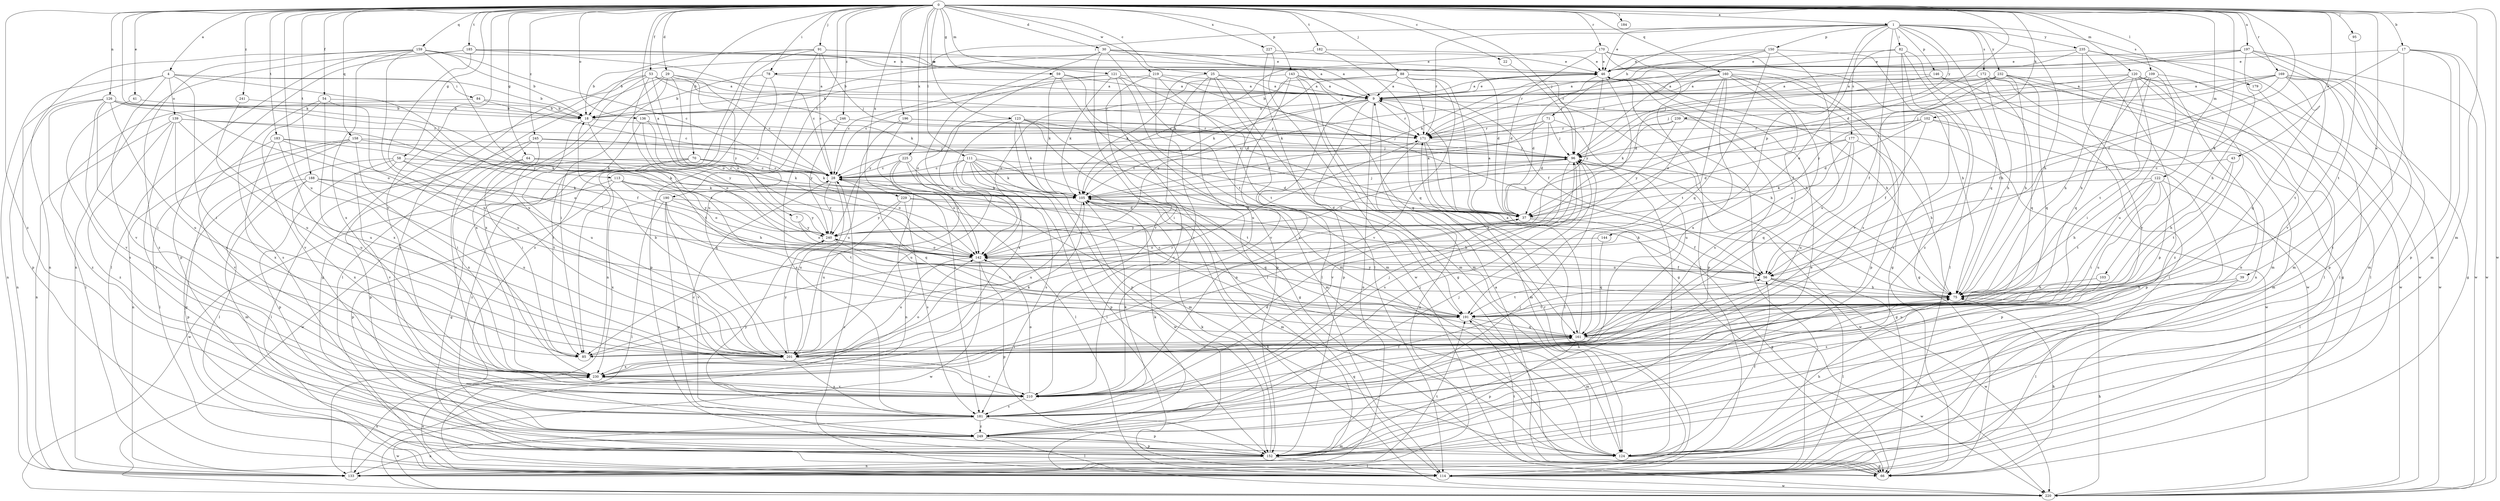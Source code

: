 strict digraph  {
0;
1;
4;
7;
9;
17;
18;
22;
25;
28;
29;
30;
37;
39;
41;
43;
46;
53;
54;
56;
58;
59;
64;
66;
70;
71;
75;
78;
82;
84;
85;
88;
91;
95;
96;
102;
103;
105;
109;
111;
113;
114;
120;
121;
122;
123;
124;
126;
133;
136;
139;
142;
143;
144;
146;
150;
152;
158;
159;
160;
161;
169;
170;
171;
172;
177;
179;
181;
182;
183;
184;
185;
188;
190;
191;
196;
197;
201;
210;
219;
220;
225;
227;
229;
230;
232;
235;
239;
240;
241;
245;
246;
249;
0 -> 1  [label=a];
0 -> 4  [label=a];
0 -> 7  [label=a];
0 -> 17  [label=b];
0 -> 22  [label=c];
0 -> 25  [label=c];
0 -> 29  [label=d];
0 -> 30  [label=d];
0 -> 37  [label=d];
0 -> 39  [label=e];
0 -> 41  [label=e];
0 -> 43  [label=e];
0 -> 53  [label=f];
0 -> 54  [label=f];
0 -> 56  [label=f];
0 -> 58  [label=g];
0 -> 59  [label=g];
0 -> 64  [label=g];
0 -> 70  [label=h];
0 -> 78  [label=i];
0 -> 88  [label=j];
0 -> 91  [label=j];
0 -> 95  [label=j];
0 -> 96  [label=j];
0 -> 102  [label=k];
0 -> 103  [label=k];
0 -> 105  [label=k];
0 -> 109  [label=l];
0 -> 111  [label=l];
0 -> 120  [label=m];
0 -> 121  [label=m];
0 -> 122  [label=m];
0 -> 123  [label=m];
0 -> 124  [label=m];
0 -> 126  [label=n];
0 -> 136  [label=o];
0 -> 143  [label=p];
0 -> 158  [label=q];
0 -> 159  [label=q];
0 -> 160  [label=q];
0 -> 169  [label=r];
0 -> 170  [label=r];
0 -> 182  [label=t];
0 -> 183  [label=t];
0 -> 184  [label=t];
0 -> 185  [label=t];
0 -> 188  [label=t];
0 -> 190  [label=t];
0 -> 196  [label=u];
0 -> 197  [label=u];
0 -> 201  [label=u];
0 -> 210  [label=v];
0 -> 219  [label=w];
0 -> 220  [label=w];
0 -> 225  [label=x];
0 -> 227  [label=x];
0 -> 229  [label=x];
0 -> 241  [label=z];
0 -> 245  [label=z];
0 -> 246  [label=z];
0 -> 249  [label=z];
1 -> 46  [label=e];
1 -> 71  [label=h];
1 -> 75  [label=h];
1 -> 78  [label=i];
1 -> 82  [label=i];
1 -> 144  [label=p];
1 -> 146  [label=p];
1 -> 150  [label=p];
1 -> 161  [label=q];
1 -> 171  [label=r];
1 -> 172  [label=s];
1 -> 177  [label=s];
1 -> 179  [label=s];
1 -> 181  [label=s];
1 -> 232  [label=y];
1 -> 235  [label=y];
1 -> 239  [label=y];
4 -> 18  [label=b];
4 -> 84  [label=i];
4 -> 85  [label=i];
4 -> 113  [label=l];
4 -> 133  [label=n];
4 -> 139  [label=o];
4 -> 152  [label=p];
4 -> 210  [label=v];
7 -> 142  [label=o];
7 -> 240  [label=y];
9 -> 18  [label=b];
9 -> 46  [label=e];
9 -> 75  [label=h];
9 -> 133  [label=n];
9 -> 152  [label=p];
9 -> 171  [label=r];
9 -> 230  [label=x];
9 -> 240  [label=y];
17 -> 46  [label=e];
17 -> 56  [label=f];
17 -> 124  [label=m];
17 -> 152  [label=p];
17 -> 220  [label=w];
17 -> 249  [label=z];
18 -> 171  [label=r];
18 -> 191  [label=t];
18 -> 201  [label=u];
22 -> 96  [label=j];
25 -> 9  [label=a];
25 -> 85  [label=i];
25 -> 105  [label=k];
25 -> 114  [label=l];
25 -> 124  [label=m];
25 -> 152  [label=p];
25 -> 161  [label=q];
28 -> 105  [label=k];
28 -> 161  [label=q];
28 -> 201  [label=u];
28 -> 240  [label=y];
29 -> 9  [label=a];
29 -> 28  [label=c];
29 -> 85  [label=i];
29 -> 114  [label=l];
29 -> 142  [label=o];
29 -> 230  [label=x];
29 -> 240  [label=y];
30 -> 9  [label=a];
30 -> 18  [label=b];
30 -> 37  [label=d];
30 -> 46  [label=e];
30 -> 85  [label=i];
30 -> 191  [label=t];
30 -> 210  [label=v];
37 -> 9  [label=a];
37 -> 56  [label=f];
37 -> 66  [label=g];
37 -> 240  [label=y];
39 -> 75  [label=h];
39 -> 114  [label=l];
39 -> 181  [label=s];
41 -> 18  [label=b];
41 -> 181  [label=s];
43 -> 28  [label=c];
43 -> 75  [label=h];
43 -> 191  [label=t];
46 -> 9  [label=a];
46 -> 37  [label=d];
46 -> 75  [label=h];
46 -> 105  [label=k];
46 -> 152  [label=p];
46 -> 230  [label=x];
46 -> 240  [label=y];
53 -> 9  [label=a];
53 -> 66  [label=g];
53 -> 105  [label=k];
53 -> 142  [label=o];
53 -> 171  [label=r];
53 -> 181  [label=s];
53 -> 191  [label=t];
53 -> 230  [label=x];
54 -> 18  [label=b];
54 -> 181  [label=s];
54 -> 201  [label=u];
54 -> 210  [label=v];
54 -> 230  [label=x];
56 -> 75  [label=h];
56 -> 105  [label=k];
56 -> 114  [label=l];
56 -> 142  [label=o];
56 -> 191  [label=t];
56 -> 220  [label=w];
58 -> 28  [label=c];
58 -> 105  [label=k];
58 -> 114  [label=l];
58 -> 152  [label=p];
58 -> 161  [label=q];
58 -> 210  [label=v];
59 -> 9  [label=a];
59 -> 105  [label=k];
59 -> 114  [label=l];
59 -> 124  [label=m];
59 -> 142  [label=o];
64 -> 28  [label=c];
64 -> 105  [label=k];
64 -> 114  [label=l];
64 -> 230  [label=x];
66 -> 9  [label=a];
66 -> 75  [label=h];
66 -> 191  [label=t];
70 -> 28  [label=c];
70 -> 66  [label=g];
70 -> 105  [label=k];
70 -> 142  [label=o];
70 -> 220  [label=w];
70 -> 249  [label=z];
71 -> 28  [label=c];
71 -> 37  [label=d];
71 -> 96  [label=j];
71 -> 105  [label=k];
71 -> 171  [label=r];
71 -> 201  [label=u];
75 -> 191  [label=t];
75 -> 240  [label=y];
78 -> 9  [label=a];
78 -> 18  [label=b];
78 -> 133  [label=n];
78 -> 152  [label=p];
82 -> 46  [label=e];
82 -> 75  [label=h];
82 -> 114  [label=l];
82 -> 142  [label=o];
82 -> 210  [label=v];
82 -> 249  [label=z];
84 -> 18  [label=b];
84 -> 28  [label=c];
84 -> 114  [label=l];
85 -> 171  [label=r];
88 -> 9  [label=a];
88 -> 18  [label=b];
88 -> 66  [label=g];
88 -> 75  [label=h];
88 -> 142  [label=o];
88 -> 171  [label=r];
88 -> 210  [label=v];
91 -> 9  [label=a];
91 -> 18  [label=b];
91 -> 28  [label=c];
91 -> 46  [label=e];
91 -> 85  [label=i];
91 -> 96  [label=j];
91 -> 201  [label=u];
91 -> 249  [label=z];
95 -> 191  [label=t];
96 -> 28  [label=c];
96 -> 66  [label=g];
96 -> 142  [label=o];
96 -> 181  [label=s];
96 -> 210  [label=v];
96 -> 220  [label=w];
102 -> 28  [label=c];
102 -> 37  [label=d];
102 -> 56  [label=f];
102 -> 124  [label=m];
102 -> 152  [label=p];
102 -> 171  [label=r];
103 -> 75  [label=h];
103 -> 201  [label=u];
105 -> 37  [label=d];
105 -> 96  [label=j];
105 -> 124  [label=m];
105 -> 161  [label=q];
105 -> 201  [label=u];
109 -> 9  [label=a];
109 -> 75  [label=h];
109 -> 114  [label=l];
109 -> 191  [label=t];
109 -> 201  [label=u];
109 -> 240  [label=y];
111 -> 28  [label=c];
111 -> 37  [label=d];
111 -> 105  [label=k];
111 -> 114  [label=l];
111 -> 152  [label=p];
111 -> 181  [label=s];
111 -> 191  [label=t];
111 -> 201  [label=u];
111 -> 220  [label=w];
113 -> 75  [label=h];
113 -> 105  [label=k];
113 -> 142  [label=o];
113 -> 152  [label=p];
113 -> 220  [label=w];
113 -> 240  [label=y];
114 -> 28  [label=c];
114 -> 46  [label=e];
114 -> 171  [label=r];
114 -> 220  [label=w];
114 -> 230  [label=x];
120 -> 9  [label=a];
120 -> 75  [label=h];
120 -> 85  [label=i];
120 -> 96  [label=j];
120 -> 114  [label=l];
120 -> 124  [label=m];
120 -> 161  [label=q];
120 -> 220  [label=w];
120 -> 249  [label=z];
121 -> 9  [label=a];
121 -> 18  [label=b];
121 -> 28  [label=c];
121 -> 37  [label=d];
121 -> 105  [label=k];
121 -> 124  [label=m];
121 -> 133  [label=n];
122 -> 75  [label=h];
122 -> 85  [label=i];
122 -> 105  [label=k];
122 -> 114  [label=l];
122 -> 152  [label=p];
122 -> 191  [label=t];
122 -> 201  [label=u];
123 -> 37  [label=d];
123 -> 66  [label=g];
123 -> 105  [label=k];
123 -> 124  [label=m];
123 -> 142  [label=o];
123 -> 152  [label=p];
123 -> 171  [label=r];
123 -> 230  [label=x];
124 -> 56  [label=f];
124 -> 66  [label=g];
124 -> 75  [label=h];
124 -> 96  [label=j];
126 -> 18  [label=b];
126 -> 85  [label=i];
126 -> 133  [label=n];
126 -> 142  [label=o];
126 -> 201  [label=u];
126 -> 210  [label=v];
126 -> 240  [label=y];
126 -> 249  [label=z];
133 -> 191  [label=t];
133 -> 230  [label=x];
136 -> 85  [label=i];
136 -> 142  [label=o];
136 -> 171  [label=r];
136 -> 240  [label=y];
139 -> 56  [label=f];
139 -> 133  [label=n];
139 -> 171  [label=r];
139 -> 181  [label=s];
139 -> 201  [label=u];
139 -> 230  [label=x];
139 -> 249  [label=z];
142 -> 56  [label=f];
142 -> 152  [label=p];
142 -> 201  [label=u];
142 -> 220  [label=w];
143 -> 9  [label=a];
143 -> 56  [label=f];
143 -> 66  [label=g];
143 -> 124  [label=m];
143 -> 142  [label=o];
143 -> 201  [label=u];
143 -> 210  [label=v];
144 -> 142  [label=o];
144 -> 161  [label=q];
146 -> 9  [label=a];
146 -> 37  [label=d];
146 -> 114  [label=l];
146 -> 220  [label=w];
150 -> 46  [label=e];
150 -> 96  [label=j];
150 -> 105  [label=k];
150 -> 161  [label=q];
150 -> 201  [label=u];
150 -> 249  [label=z];
152 -> 46  [label=e];
152 -> 96  [label=j];
152 -> 105  [label=k];
152 -> 114  [label=l];
152 -> 133  [label=n];
158 -> 66  [label=g];
158 -> 85  [label=i];
158 -> 96  [label=j];
158 -> 105  [label=k];
158 -> 114  [label=l];
158 -> 133  [label=n];
159 -> 18  [label=b];
159 -> 28  [label=c];
159 -> 46  [label=e];
159 -> 114  [label=l];
159 -> 133  [label=n];
159 -> 201  [label=u];
159 -> 230  [label=x];
159 -> 240  [label=y];
159 -> 249  [label=z];
160 -> 9  [label=a];
160 -> 56  [label=f];
160 -> 66  [label=g];
160 -> 105  [label=k];
160 -> 142  [label=o];
160 -> 152  [label=p];
160 -> 171  [label=r];
160 -> 181  [label=s];
160 -> 191  [label=t];
160 -> 230  [label=x];
161 -> 9  [label=a];
161 -> 28  [label=c];
161 -> 85  [label=i];
161 -> 152  [label=p];
161 -> 201  [label=u];
161 -> 220  [label=w];
169 -> 9  [label=a];
169 -> 56  [label=f];
169 -> 66  [label=g];
169 -> 96  [label=j];
169 -> 124  [label=m];
169 -> 152  [label=p];
169 -> 161  [label=q];
169 -> 171  [label=r];
169 -> 191  [label=t];
170 -> 37  [label=d];
170 -> 46  [label=e];
170 -> 66  [label=g];
170 -> 75  [label=h];
170 -> 105  [label=k];
170 -> 114  [label=l];
171 -> 96  [label=j];
171 -> 114  [label=l];
171 -> 124  [label=m];
171 -> 133  [label=n];
172 -> 9  [label=a];
172 -> 66  [label=g];
172 -> 75  [label=h];
172 -> 133  [label=n];
172 -> 161  [label=q];
177 -> 37  [label=d];
177 -> 75  [label=h];
177 -> 96  [label=j];
177 -> 142  [label=o];
177 -> 161  [label=q];
177 -> 201  [label=u];
179 -> 114  [label=l];
181 -> 28  [label=c];
181 -> 56  [label=f];
181 -> 96  [label=j];
181 -> 105  [label=k];
181 -> 152  [label=p];
181 -> 161  [label=q];
181 -> 220  [label=w];
181 -> 240  [label=y];
181 -> 249  [label=z];
182 -> 18  [label=b];
182 -> 46  [label=e];
182 -> 161  [label=q];
183 -> 96  [label=j];
183 -> 105  [label=k];
183 -> 142  [label=o];
183 -> 201  [label=u];
183 -> 210  [label=v];
183 -> 230  [label=x];
185 -> 28  [label=c];
185 -> 46  [label=e];
185 -> 133  [label=n];
185 -> 152  [label=p];
185 -> 171  [label=r];
185 -> 201  [label=u];
188 -> 105  [label=k];
188 -> 124  [label=m];
188 -> 152  [label=p];
188 -> 191  [label=t];
188 -> 201  [label=u];
188 -> 230  [label=x];
190 -> 37  [label=d];
190 -> 114  [label=l];
190 -> 152  [label=p];
190 -> 191  [label=t];
190 -> 210  [label=v];
190 -> 230  [label=x];
190 -> 240  [label=y];
191 -> 28  [label=c];
191 -> 124  [label=m];
191 -> 161  [label=q];
196 -> 96  [label=j];
196 -> 171  [label=r];
196 -> 181  [label=s];
196 -> 201  [label=u];
197 -> 46  [label=e];
197 -> 75  [label=h];
197 -> 96  [label=j];
197 -> 114  [label=l];
197 -> 171  [label=r];
197 -> 210  [label=v];
197 -> 220  [label=w];
201 -> 18  [label=b];
201 -> 181  [label=s];
201 -> 210  [label=v];
201 -> 230  [label=x];
201 -> 240  [label=y];
210 -> 37  [label=d];
210 -> 75  [label=h];
210 -> 96  [label=j];
210 -> 142  [label=o];
210 -> 181  [label=s];
219 -> 9  [label=a];
219 -> 28  [label=c];
219 -> 75  [label=h];
219 -> 191  [label=t];
219 -> 210  [label=v];
219 -> 230  [label=x];
220 -> 75  [label=h];
220 -> 105  [label=k];
225 -> 28  [label=c];
225 -> 114  [label=l];
225 -> 124  [label=m];
225 -> 133  [label=n];
225 -> 142  [label=o];
227 -> 46  [label=e];
227 -> 114  [label=l];
227 -> 220  [label=w];
229 -> 37  [label=d];
229 -> 75  [label=h];
229 -> 181  [label=s];
229 -> 201  [label=u];
229 -> 240  [label=y];
230 -> 105  [label=k];
230 -> 142  [label=o];
230 -> 210  [label=v];
232 -> 9  [label=a];
232 -> 28  [label=c];
232 -> 37  [label=d];
232 -> 56  [label=f];
232 -> 75  [label=h];
232 -> 124  [label=m];
232 -> 161  [label=q];
232 -> 220  [label=w];
235 -> 46  [label=e];
235 -> 133  [label=n];
235 -> 152  [label=p];
235 -> 171  [label=r];
235 -> 210  [label=v];
235 -> 220  [label=w];
239 -> 105  [label=k];
239 -> 171  [label=r];
239 -> 220  [label=w];
239 -> 240  [label=y];
240 -> 142  [label=o];
240 -> 191  [label=t];
241 -> 18  [label=b];
241 -> 201  [label=u];
245 -> 28  [label=c];
245 -> 85  [label=i];
245 -> 96  [label=j];
245 -> 152  [label=p];
245 -> 210  [label=v];
246 -> 171  [label=r];
246 -> 181  [label=s];
246 -> 240  [label=y];
249 -> 96  [label=j];
249 -> 105  [label=k];
249 -> 114  [label=l];
249 -> 124  [label=m];
249 -> 133  [label=n];
249 -> 152  [label=p];
}
